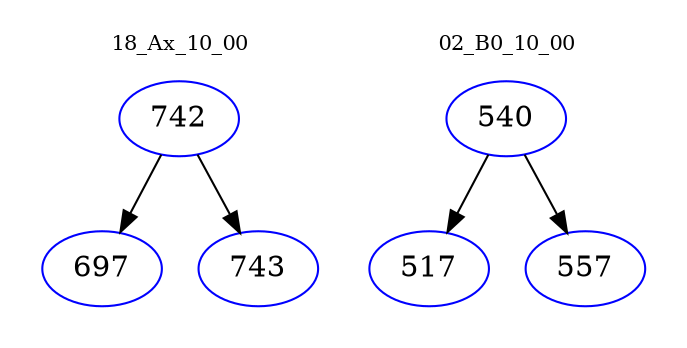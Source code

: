 digraph{
subgraph cluster_0 {
color = white
label = "18_Ax_10_00";
fontsize=10;
T0_742 [label="742", color="blue"]
T0_742 -> T0_697 [color="black"]
T0_697 [label="697", color="blue"]
T0_742 -> T0_743 [color="black"]
T0_743 [label="743", color="blue"]
}
subgraph cluster_1 {
color = white
label = "02_B0_10_00";
fontsize=10;
T1_540 [label="540", color="blue"]
T1_540 -> T1_517 [color="black"]
T1_517 [label="517", color="blue"]
T1_540 -> T1_557 [color="black"]
T1_557 [label="557", color="blue"]
}
}
